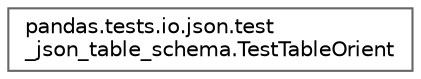 digraph "Graphical Class Hierarchy"
{
 // LATEX_PDF_SIZE
  bgcolor="transparent";
  edge [fontname=Helvetica,fontsize=10,labelfontname=Helvetica,labelfontsize=10];
  node [fontname=Helvetica,fontsize=10,shape=box,height=0.2,width=0.4];
  rankdir="LR";
  Node0 [id="Node000000",label="pandas.tests.io.json.test\l_json_table_schema.TestTableOrient",height=0.2,width=0.4,color="grey40", fillcolor="white", style="filled",URL="$dc/d04/classpandas_1_1tests_1_1io_1_1json_1_1test__json__table__schema_1_1TestTableOrient.html",tooltip=" "];
}
